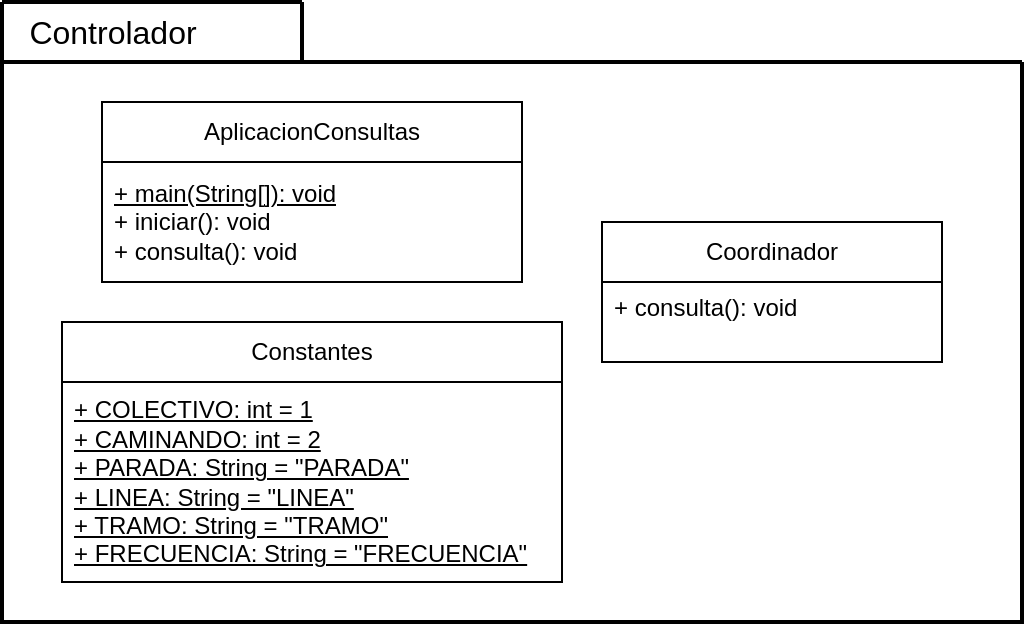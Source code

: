 <mxfile version="28.2.7">
  <diagram name="Page-1" id="CD_hylJcVntiUzXwigdS">
    <mxGraphModel dx="1034" dy="570" grid="1" gridSize="10" guides="1" tooltips="1" connect="1" arrows="1" fold="1" page="1" pageScale="1" pageWidth="850" pageHeight="1100" math="0" shadow="0">
      <root>
        <mxCell id="0" />
        <mxCell id="1" parent="0" />
        <mxCell id="yapvV6f7iVuz6RzVZ9oo-1" value="" style="swimlane;startSize=0;align=center;strokeWidth=2;" parent="1" vertex="1">
          <mxGeometry x="70" y="160" width="510" height="280" as="geometry" />
        </mxCell>
        <mxCell id="yapvV6f7iVuz6RzVZ9oo-2" value="AplicacionConsultas" style="swimlane;fontStyle=0;childLayout=stackLayout;horizontal=1;startSize=30;horizontalStack=0;resizeParent=1;resizeParentMax=0;resizeLast=0;collapsible=1;marginBottom=0;whiteSpace=wrap;html=1;" parent="yapvV6f7iVuz6RzVZ9oo-1" vertex="1">
          <mxGeometry x="50" y="20" width="210" height="90" as="geometry" />
        </mxCell>
        <mxCell id="yapvV6f7iVuz6RzVZ9oo-3" value="&lt;div&gt;&lt;u&gt;+ main(String[]): void&lt;/u&gt;&lt;/div&gt;&lt;div&gt;+ iniciar(): void&lt;/div&gt;&lt;div&gt;+ consulta(): void&lt;/div&gt;" style="text;strokeColor=default;fillColor=none;align=left;verticalAlign=middle;spacingLeft=4;spacingRight=4;overflow=hidden;points=[[0,0.5],[1,0.5]];portConstraint=eastwest;rotatable=0;whiteSpace=wrap;html=1;" parent="yapvV6f7iVuz6RzVZ9oo-2" vertex="1">
          <mxGeometry y="30" width="210" height="60" as="geometry" />
        </mxCell>
        <mxCell id="yapvV6f7iVuz6RzVZ9oo-6" value="Constantes" style="swimlane;fontStyle=0;childLayout=stackLayout;horizontal=1;startSize=30;horizontalStack=0;resizeParent=1;resizeParentMax=0;resizeLast=0;collapsible=1;marginBottom=0;whiteSpace=wrap;html=1;" parent="yapvV6f7iVuz6RzVZ9oo-1" vertex="1">
          <mxGeometry x="30" y="130" width="250" height="130" as="geometry" />
        </mxCell>
        <mxCell id="yapvV6f7iVuz6RzVZ9oo-7" value="&lt;div&gt;&lt;u&gt;+ COLECTIVO: int = 1&lt;/u&gt;&lt;/div&gt;&lt;div&gt;&lt;u&gt;+ CAMINANDO: int = 2&lt;/u&gt;&lt;/div&gt;&lt;div&gt;&lt;u&gt;+ PARADA: String = &quot;PARADA&quot;&lt;/u&gt;&lt;/div&gt;&lt;div&gt;&lt;u&gt;+ LINEA: String = &quot;LINEA&quot;&lt;/u&gt;&lt;/div&gt;&lt;div&gt;&lt;u&gt;+ TRAMO: String = &quot;TRAMO&quot;&lt;/u&gt;&lt;/div&gt;&lt;div&gt;&lt;u&gt;+ FRECUENCIA: String = &quot;FRECUENCIA&quot;&lt;/u&gt;&lt;/div&gt;" style="text;strokeColor=none;fillColor=none;align=left;verticalAlign=middle;spacingLeft=4;spacingRight=4;overflow=hidden;points=[[0,0.5],[1,0.5]];portConstraint=eastwest;rotatable=0;whiteSpace=wrap;html=1;" parent="yapvV6f7iVuz6RzVZ9oo-6" vertex="1">
          <mxGeometry y="30" width="250" height="100" as="geometry" />
        </mxCell>
        <mxCell id="yapvV6f7iVuz6RzVZ9oo-18" value="Coordinador" style="swimlane;fontStyle=0;childLayout=stackLayout;horizontal=1;startSize=30;horizontalStack=0;resizeParent=1;resizeParentMax=0;resizeLast=0;collapsible=1;marginBottom=0;whiteSpace=wrap;html=1;" parent="yapvV6f7iVuz6RzVZ9oo-1" vertex="1">
          <mxGeometry x="300" y="80" width="170" height="70" as="geometry" />
        </mxCell>
        <mxCell id="yapvV6f7iVuz6RzVZ9oo-19" value="+ consulta(): void&lt;div&gt;&lt;br&gt;&lt;/div&gt;" style="text;strokeColor=default;fillColor=none;align=left;verticalAlign=middle;spacingLeft=4;spacingRight=4;overflow=hidden;points=[[0,0.5],[1,0.5]];portConstraint=eastwest;rotatable=0;whiteSpace=wrap;html=1;" parent="yapvV6f7iVuz6RzVZ9oo-18" vertex="1">
          <mxGeometry y="30" width="170" height="40" as="geometry" />
        </mxCell>
        <mxCell id="yapvV6f7iVuz6RzVZ9oo-14" value="" style="swimlane;startSize=0;strokeWidth=2;" parent="1" vertex="1">
          <mxGeometry x="70" y="130" width="150" height="30" as="geometry" />
        </mxCell>
        <mxCell id="yapvV6f7iVuz6RzVZ9oo-15" value="Controlador" style="text;html=1;align=center;verticalAlign=middle;resizable=0;points=[];autosize=1;strokeColor=none;fillColor=none;fontSize=16;" parent="yapvV6f7iVuz6RzVZ9oo-14" vertex="1">
          <mxGeometry width="110" height="30" as="geometry" />
        </mxCell>
      </root>
    </mxGraphModel>
  </diagram>
</mxfile>
